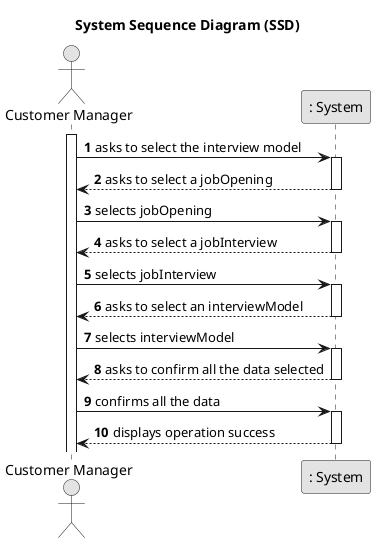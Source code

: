 @startuml
skinparam monochrome true
skinparam packageStyle rectangle
skinparam shadowing false

title System Sequence Diagram (SSD)

autonumber

actor "Customer Manager" as CM
participant ": System" as System

activate CM    

    CM -> System : asks to select the interview model
    activate System

       System --> CM : asks to select a jobOpening
    deactivate System

    CM -> System : selects jobOpening
    activate System

        System --> CM : asks to select a jobInterview
    deactivate System

    CM -> System : selects jobInterview
    activate System

        System --> CM : asks to select an interviewModel
    deactivate System

    CM -> System : selects interviewModel
    activate System

        System --> CM : asks to confirm all the data selected
    deactivate System

    CM -> System : confirms all the data
    activate System

        System --> CM : displays operation success
        deactivate System

@enduml